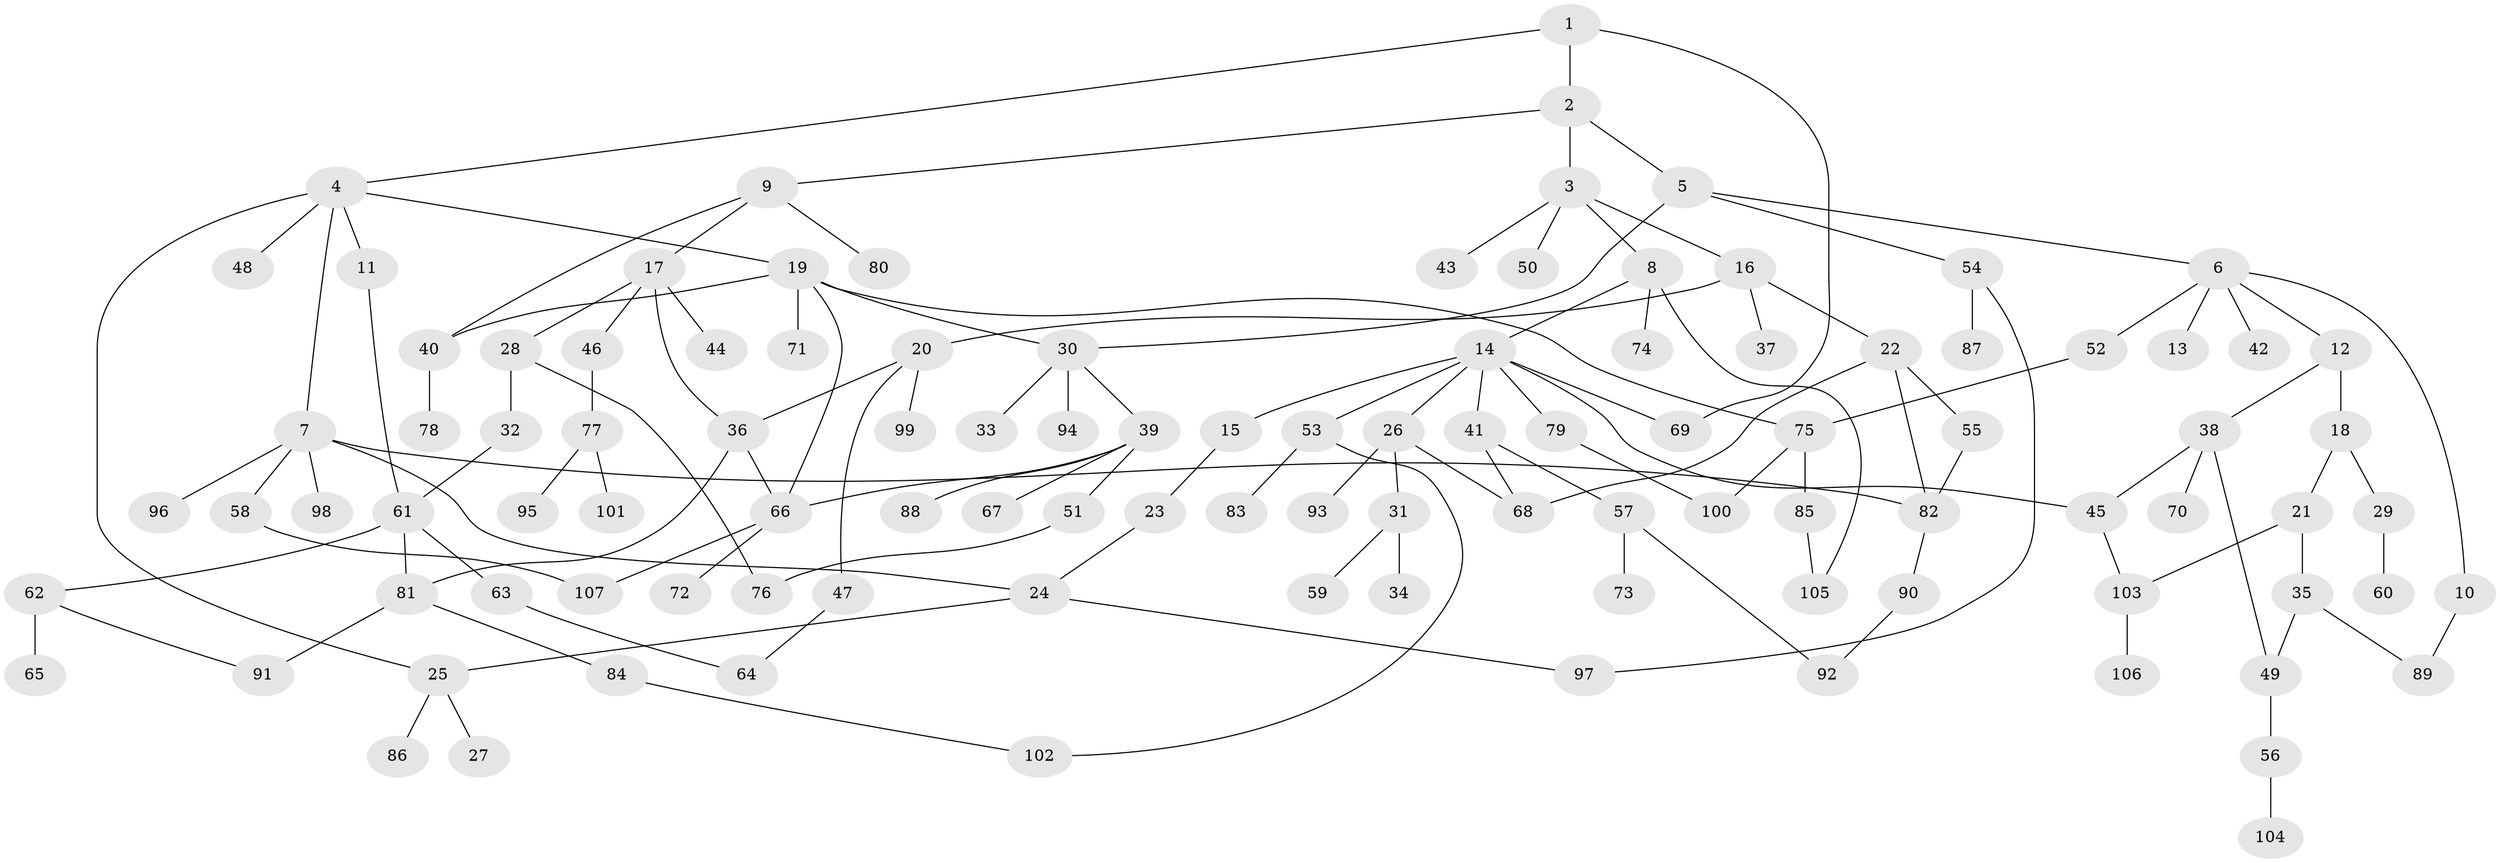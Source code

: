 // coarse degree distribution, {5: 0.046875, 8: 0.03125, 11: 0.03125, 4: 0.0625, 6: 0.03125, 9: 0.015625, 2: 0.28125, 3: 0.140625, 1: 0.359375}
// Generated by graph-tools (version 1.1) at 2025/16/03/04/25 18:16:54]
// undirected, 107 vertices, 134 edges
graph export_dot {
graph [start="1"]
  node [color=gray90,style=filled];
  1;
  2;
  3;
  4;
  5;
  6;
  7;
  8;
  9;
  10;
  11;
  12;
  13;
  14;
  15;
  16;
  17;
  18;
  19;
  20;
  21;
  22;
  23;
  24;
  25;
  26;
  27;
  28;
  29;
  30;
  31;
  32;
  33;
  34;
  35;
  36;
  37;
  38;
  39;
  40;
  41;
  42;
  43;
  44;
  45;
  46;
  47;
  48;
  49;
  50;
  51;
  52;
  53;
  54;
  55;
  56;
  57;
  58;
  59;
  60;
  61;
  62;
  63;
  64;
  65;
  66;
  67;
  68;
  69;
  70;
  71;
  72;
  73;
  74;
  75;
  76;
  77;
  78;
  79;
  80;
  81;
  82;
  83;
  84;
  85;
  86;
  87;
  88;
  89;
  90;
  91;
  92;
  93;
  94;
  95;
  96;
  97;
  98;
  99;
  100;
  101;
  102;
  103;
  104;
  105;
  106;
  107;
  1 -- 2;
  1 -- 4;
  1 -- 69;
  2 -- 3;
  2 -- 5;
  2 -- 9;
  3 -- 8;
  3 -- 16;
  3 -- 43;
  3 -- 50;
  4 -- 7;
  4 -- 11;
  4 -- 19;
  4 -- 25;
  4 -- 48;
  5 -- 6;
  5 -- 30;
  5 -- 54;
  6 -- 10;
  6 -- 12;
  6 -- 13;
  6 -- 42;
  6 -- 52;
  7 -- 24;
  7 -- 58;
  7 -- 82;
  7 -- 96;
  7 -- 98;
  8 -- 14;
  8 -- 74;
  8 -- 105;
  9 -- 17;
  9 -- 40;
  9 -- 80;
  10 -- 89;
  11 -- 61;
  12 -- 18;
  12 -- 38;
  14 -- 15;
  14 -- 26;
  14 -- 41;
  14 -- 45;
  14 -- 53;
  14 -- 79;
  14 -- 69;
  15 -- 23;
  16 -- 20;
  16 -- 22;
  16 -- 37;
  17 -- 28;
  17 -- 44;
  17 -- 46;
  17 -- 36;
  18 -- 21;
  18 -- 29;
  19 -- 71;
  19 -- 30;
  19 -- 40;
  19 -- 75;
  19 -- 66;
  20 -- 36;
  20 -- 47;
  20 -- 99;
  21 -- 35;
  21 -- 103;
  22 -- 55;
  22 -- 68;
  22 -- 82;
  23 -- 24;
  24 -- 97;
  24 -- 25;
  25 -- 27;
  25 -- 86;
  26 -- 31;
  26 -- 68;
  26 -- 93;
  28 -- 32;
  28 -- 76;
  29 -- 60;
  30 -- 33;
  30 -- 39;
  30 -- 94;
  31 -- 34;
  31 -- 59;
  32 -- 61;
  35 -- 89;
  35 -- 49;
  36 -- 66;
  36 -- 81;
  38 -- 49;
  38 -- 70;
  38 -- 45;
  39 -- 51;
  39 -- 67;
  39 -- 88;
  39 -- 66;
  40 -- 78;
  41 -- 57;
  41 -- 68;
  45 -- 103;
  46 -- 77;
  47 -- 64;
  49 -- 56;
  51 -- 76;
  52 -- 75;
  53 -- 83;
  53 -- 102;
  54 -- 87;
  54 -- 97;
  55 -- 82;
  56 -- 104;
  57 -- 73;
  57 -- 92;
  58 -- 107;
  61 -- 62;
  61 -- 63;
  61 -- 81;
  62 -- 65;
  62 -- 91;
  63 -- 64;
  66 -- 72;
  66 -- 107;
  75 -- 85;
  75 -- 100;
  77 -- 95;
  77 -- 101;
  79 -- 100;
  81 -- 84;
  81 -- 91;
  82 -- 90;
  84 -- 102;
  85 -- 105;
  90 -- 92;
  103 -- 106;
}
